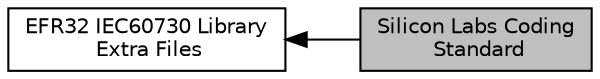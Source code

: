 digraph "Silicon Labs Coding Standard"
{
  edge [fontname="Helvetica",fontsize="10",labelfontname="Helvetica",labelfontsize="10"];
  node [fontname="Helvetica",fontsize="10",shape=box];
  rankdir=LR;
  Node1 [label="Silicon Labs Coding\l Standard",height=0.2,width=0.4,color="black", fillcolor="grey75", style="filled", fontcolor="black",tooltip="Silicon Labs Coding Standard."];
  Node2 [label="EFR32 IEC60730 Library\l Extra Files",height=0.2,width=0.4,color="black", fillcolor="white", style="filled",URL="$group__IEC60730__EXTRA.html",tooltip="Extra files for the EFR32 IEC Library."];
  Node2->Node1 [shape=plaintext, dir="back", style="solid"];
}
